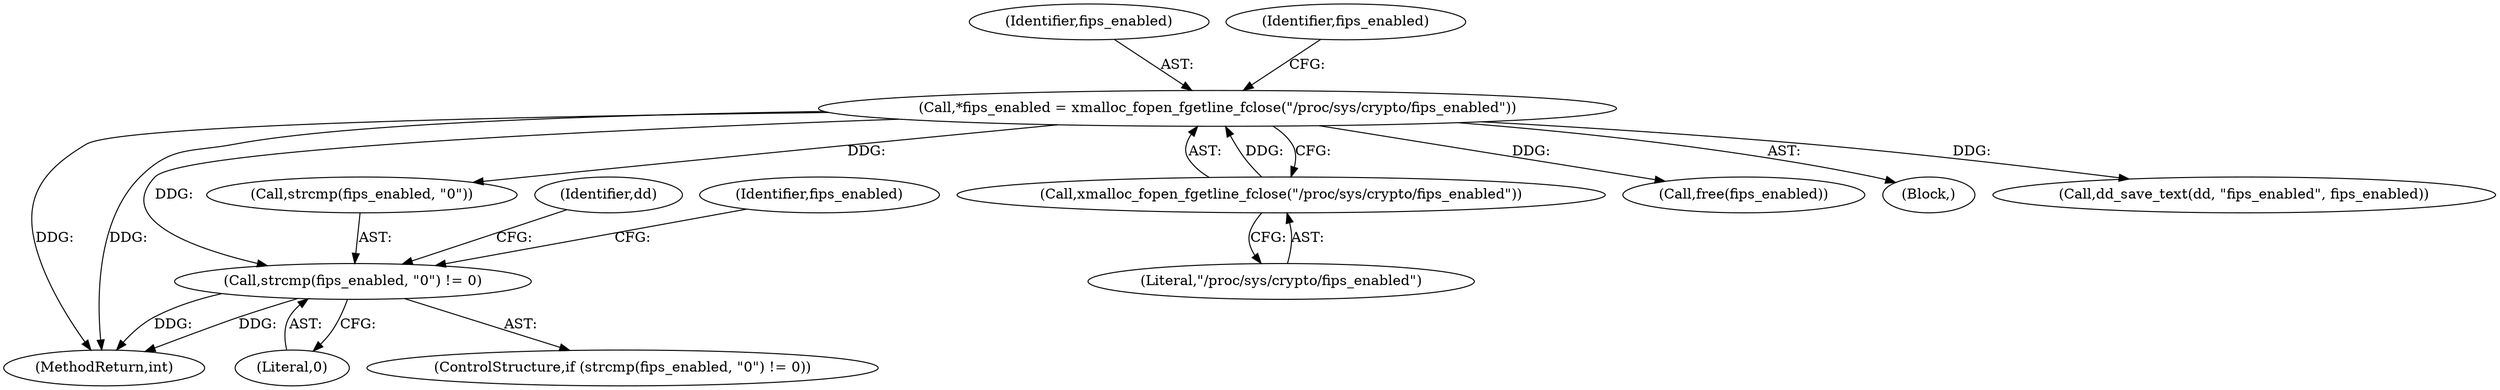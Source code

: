 digraph "0_abrt_3c1b60cfa62d39e5fff5a53a5bc53dae189e740e@API" {
"1001076" [label="(Call,strcmp(fips_enabled, \"0\") != 0)"];
"1001068" [label="(Call,*fips_enabled = xmalloc_fopen_fgetline_fclose(\"/proc/sys/crypto/fips_enabled\"))"];
"1001070" [label="(Call,xmalloc_fopen_fgetline_fclose(\"/proc/sys/crypto/fips_enabled\"))"];
"1001447" [label="(MethodReturn,int)"];
"1001070" [label="(Call,xmalloc_fopen_fgetline_fclose(\"/proc/sys/crypto/fips_enabled\"))"];
"1001069" [label="(Identifier,fips_enabled)"];
"1001085" [label="(Call,free(fips_enabled))"];
"1001076" [label="(Call,strcmp(fips_enabled, \"0\") != 0)"];
"1001077" [label="(Call,strcmp(fips_enabled, \"0\"))"];
"1000783" [label="(Block,)"];
"1001082" [label="(Identifier,dd)"];
"1001081" [label="(Call,dd_save_text(dd, \"fips_enabled\", fips_enabled))"];
"1001086" [label="(Identifier,fips_enabled)"];
"1001080" [label="(Literal,0)"];
"1001071" [label="(Literal,\"/proc/sys/crypto/fips_enabled\")"];
"1001075" [label="(ControlStructure,if (strcmp(fips_enabled, \"0\") != 0))"];
"1001073" [label="(Identifier,fips_enabled)"];
"1001068" [label="(Call,*fips_enabled = xmalloc_fopen_fgetline_fclose(\"/proc/sys/crypto/fips_enabled\"))"];
"1001076" -> "1001075"  [label="AST: "];
"1001076" -> "1001080"  [label="CFG: "];
"1001077" -> "1001076"  [label="AST: "];
"1001080" -> "1001076"  [label="AST: "];
"1001082" -> "1001076"  [label="CFG: "];
"1001086" -> "1001076"  [label="CFG: "];
"1001076" -> "1001447"  [label="DDG: "];
"1001076" -> "1001447"  [label="DDG: "];
"1001068" -> "1001076"  [label="DDG: "];
"1001068" -> "1000783"  [label="AST: "];
"1001068" -> "1001070"  [label="CFG: "];
"1001069" -> "1001068"  [label="AST: "];
"1001070" -> "1001068"  [label="AST: "];
"1001073" -> "1001068"  [label="CFG: "];
"1001068" -> "1001447"  [label="DDG: "];
"1001068" -> "1001447"  [label="DDG: "];
"1001070" -> "1001068"  [label="DDG: "];
"1001068" -> "1001077"  [label="DDG: "];
"1001068" -> "1001081"  [label="DDG: "];
"1001068" -> "1001085"  [label="DDG: "];
"1001070" -> "1001071"  [label="CFG: "];
"1001071" -> "1001070"  [label="AST: "];
}
